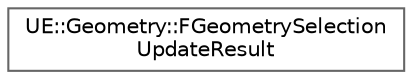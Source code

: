digraph "Graphical Class Hierarchy"
{
 // INTERACTIVE_SVG=YES
 // LATEX_PDF_SIZE
  bgcolor="transparent";
  edge [fontname=Helvetica,fontsize=10,labelfontname=Helvetica,labelfontsize=10];
  node [fontname=Helvetica,fontsize=10,shape=box,height=0.2,width=0.4];
  rankdir="LR";
  Node0 [id="Node000000",label="UE::Geometry::FGeometrySelection\lUpdateResult",height=0.2,width=0.4,color="grey40", fillcolor="white", style="filled",URL="$d1/d95/structUE_1_1Geometry_1_1FGeometrySelectionUpdateResult.html",tooltip=" "];
}
